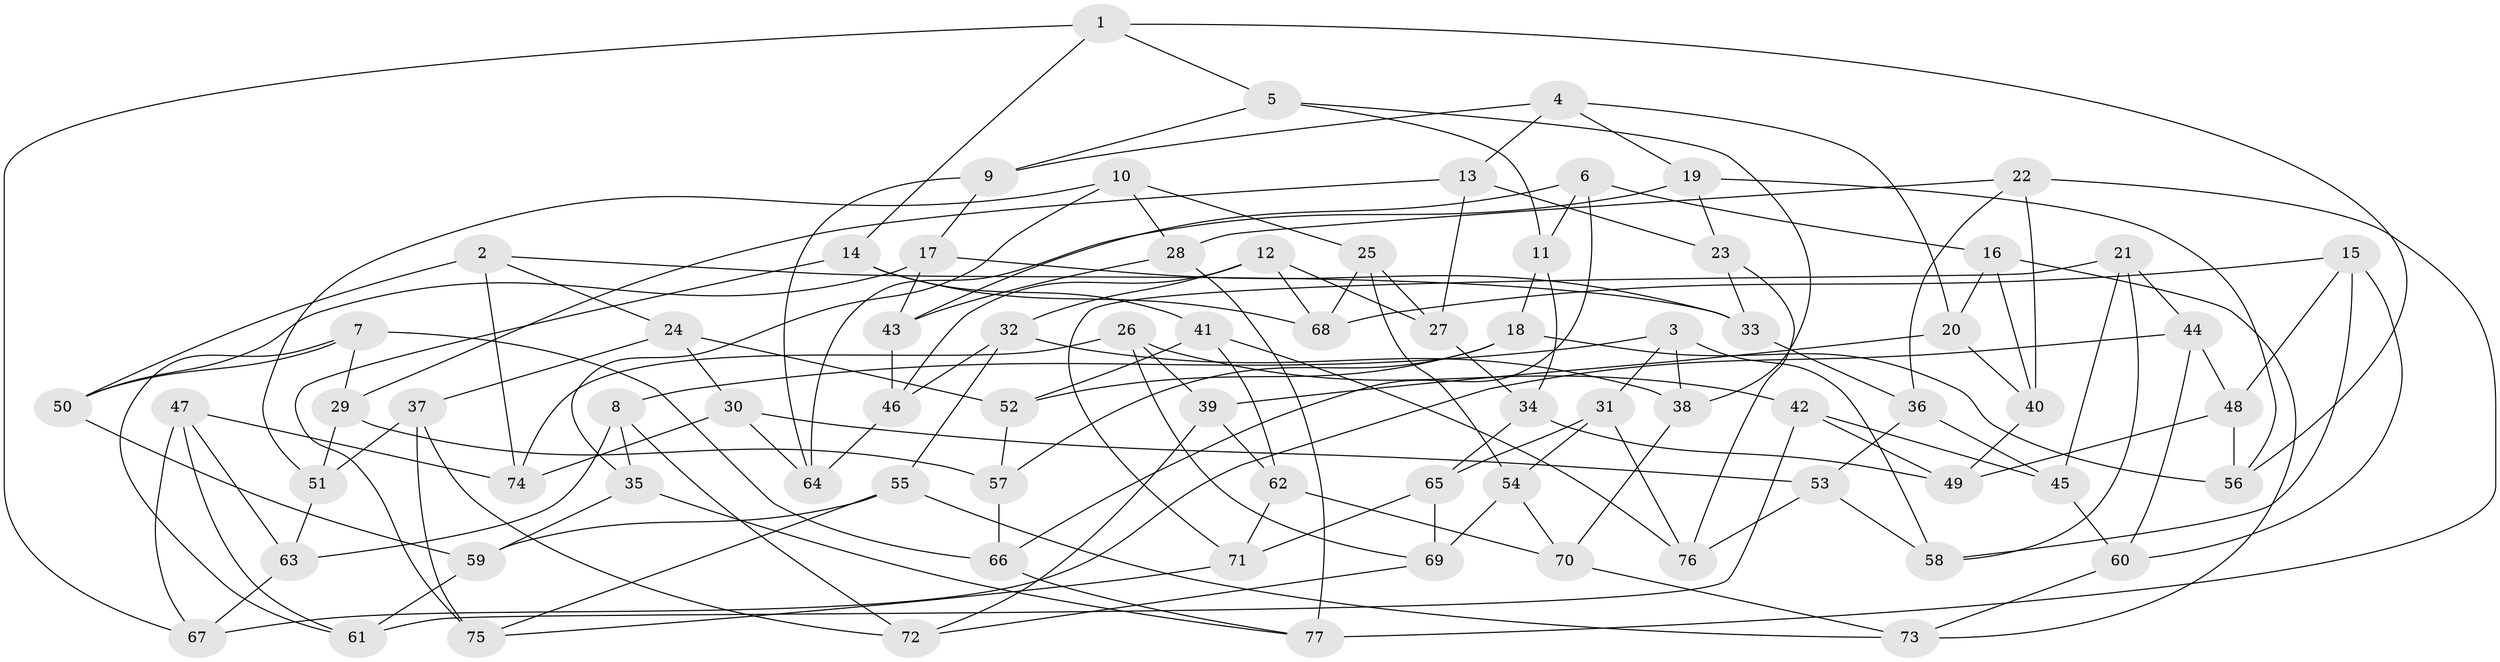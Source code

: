 // Generated by graph-tools (version 1.1) at 2025/56/03/09/25 04:56:32]
// undirected, 77 vertices, 154 edges
graph export_dot {
graph [start="1"]
  node [color=gray90,style=filled];
  1;
  2;
  3;
  4;
  5;
  6;
  7;
  8;
  9;
  10;
  11;
  12;
  13;
  14;
  15;
  16;
  17;
  18;
  19;
  20;
  21;
  22;
  23;
  24;
  25;
  26;
  27;
  28;
  29;
  30;
  31;
  32;
  33;
  34;
  35;
  36;
  37;
  38;
  39;
  40;
  41;
  42;
  43;
  44;
  45;
  46;
  47;
  48;
  49;
  50;
  51;
  52;
  53;
  54;
  55;
  56;
  57;
  58;
  59;
  60;
  61;
  62;
  63;
  64;
  65;
  66;
  67;
  68;
  69;
  70;
  71;
  72;
  73;
  74;
  75;
  76;
  77;
  1 -- 5;
  1 -- 67;
  1 -- 56;
  1 -- 14;
  2 -- 50;
  2 -- 33;
  2 -- 24;
  2 -- 74;
  3 -- 38;
  3 -- 58;
  3 -- 8;
  3 -- 31;
  4 -- 13;
  4 -- 9;
  4 -- 19;
  4 -- 20;
  5 -- 38;
  5 -- 11;
  5 -- 9;
  6 -- 43;
  6 -- 16;
  6 -- 11;
  6 -- 66;
  7 -- 61;
  7 -- 29;
  7 -- 66;
  7 -- 50;
  8 -- 35;
  8 -- 63;
  8 -- 72;
  9 -- 64;
  9 -- 17;
  10 -- 28;
  10 -- 25;
  10 -- 35;
  10 -- 51;
  11 -- 34;
  11 -- 18;
  12 -- 27;
  12 -- 68;
  12 -- 32;
  12 -- 46;
  13 -- 27;
  13 -- 29;
  13 -- 23;
  14 -- 41;
  14 -- 75;
  14 -- 68;
  15 -- 58;
  15 -- 60;
  15 -- 68;
  15 -- 48;
  16 -- 20;
  16 -- 40;
  16 -- 73;
  17 -- 43;
  17 -- 50;
  17 -- 33;
  18 -- 56;
  18 -- 57;
  18 -- 52;
  19 -- 23;
  19 -- 56;
  19 -- 64;
  20 -- 39;
  20 -- 40;
  21 -- 58;
  21 -- 71;
  21 -- 45;
  21 -- 44;
  22 -- 36;
  22 -- 77;
  22 -- 40;
  22 -- 28;
  23 -- 33;
  23 -- 76;
  24 -- 30;
  24 -- 37;
  24 -- 52;
  25 -- 27;
  25 -- 68;
  25 -- 54;
  26 -- 69;
  26 -- 39;
  26 -- 42;
  26 -- 74;
  27 -- 34;
  28 -- 43;
  28 -- 77;
  29 -- 51;
  29 -- 57;
  30 -- 74;
  30 -- 64;
  30 -- 53;
  31 -- 65;
  31 -- 54;
  31 -- 76;
  32 -- 38;
  32 -- 55;
  32 -- 46;
  33 -- 36;
  34 -- 65;
  34 -- 49;
  35 -- 59;
  35 -- 77;
  36 -- 45;
  36 -- 53;
  37 -- 75;
  37 -- 51;
  37 -- 72;
  38 -- 70;
  39 -- 72;
  39 -- 62;
  40 -- 49;
  41 -- 52;
  41 -- 76;
  41 -- 62;
  42 -- 45;
  42 -- 61;
  42 -- 49;
  43 -- 46;
  44 -- 67;
  44 -- 60;
  44 -- 48;
  45 -- 60;
  46 -- 64;
  47 -- 74;
  47 -- 67;
  47 -- 61;
  47 -- 63;
  48 -- 56;
  48 -- 49;
  50 -- 59;
  51 -- 63;
  52 -- 57;
  53 -- 76;
  53 -- 58;
  54 -- 69;
  54 -- 70;
  55 -- 73;
  55 -- 75;
  55 -- 59;
  57 -- 66;
  59 -- 61;
  60 -- 73;
  62 -- 71;
  62 -- 70;
  63 -- 67;
  65 -- 69;
  65 -- 71;
  66 -- 77;
  69 -- 72;
  70 -- 73;
  71 -- 75;
}
